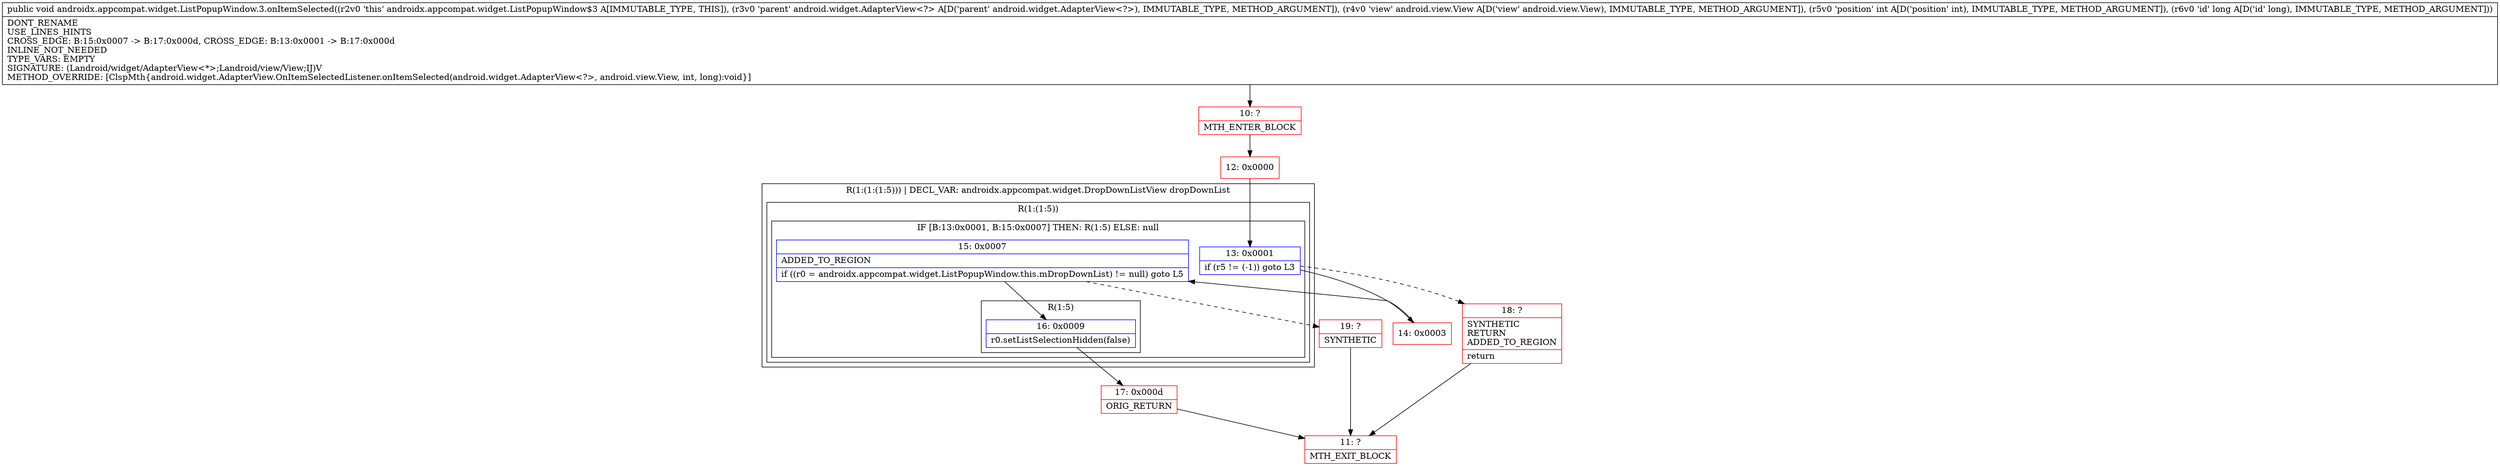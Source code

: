 digraph "CFG forandroidx.appcompat.widget.ListPopupWindow.3.onItemSelected(Landroid\/widget\/AdapterView;Landroid\/view\/View;IJ)V" {
subgraph cluster_Region_529093185 {
label = "R(1:(1:(1:5))) | DECL_VAR: androidx.appcompat.widget.DropDownListView dropDownList\l";
node [shape=record,color=blue];
subgraph cluster_Region_1597269730 {
label = "R(1:(1:5))";
node [shape=record,color=blue];
subgraph cluster_IfRegion_1842287538 {
label = "IF [B:13:0x0001, B:15:0x0007] THEN: R(1:5) ELSE: null";
node [shape=record,color=blue];
Node_13 [shape=record,label="{13\:\ 0x0001|if (r5 != (\-1)) goto L3\l}"];
Node_15 [shape=record,label="{15\:\ 0x0007|ADDED_TO_REGION\l|if ((r0 = androidx.appcompat.widget.ListPopupWindow.this.mDropDownList) != null) goto L5\l}"];
subgraph cluster_Region_857732033 {
label = "R(1:5)";
node [shape=record,color=blue];
Node_16 [shape=record,label="{16\:\ 0x0009|r0.setListSelectionHidden(false)\l}"];
}
}
}
}
Node_10 [shape=record,color=red,label="{10\:\ ?|MTH_ENTER_BLOCK\l}"];
Node_12 [shape=record,color=red,label="{12\:\ 0x0000}"];
Node_14 [shape=record,color=red,label="{14\:\ 0x0003}"];
Node_17 [shape=record,color=red,label="{17\:\ 0x000d|ORIG_RETURN\l}"];
Node_11 [shape=record,color=red,label="{11\:\ ?|MTH_EXIT_BLOCK\l}"];
Node_19 [shape=record,color=red,label="{19\:\ ?|SYNTHETIC\l}"];
Node_18 [shape=record,color=red,label="{18\:\ ?|SYNTHETIC\lRETURN\lADDED_TO_REGION\l|return\l}"];
MethodNode[shape=record,label="{public void androidx.appcompat.widget.ListPopupWindow.3.onItemSelected((r2v0 'this' androidx.appcompat.widget.ListPopupWindow$3 A[IMMUTABLE_TYPE, THIS]), (r3v0 'parent' android.widget.AdapterView\<?\> A[D('parent' android.widget.AdapterView\<?\>), IMMUTABLE_TYPE, METHOD_ARGUMENT]), (r4v0 'view' android.view.View A[D('view' android.view.View), IMMUTABLE_TYPE, METHOD_ARGUMENT]), (r5v0 'position' int A[D('position' int), IMMUTABLE_TYPE, METHOD_ARGUMENT]), (r6v0 'id' long A[D('id' long), IMMUTABLE_TYPE, METHOD_ARGUMENT]))  | DONT_RENAME\lUSE_LINES_HINTS\lCROSS_EDGE: B:15:0x0007 \-\> B:17:0x000d, CROSS_EDGE: B:13:0x0001 \-\> B:17:0x000d\lINLINE_NOT_NEEDED\lTYPE_VARS: EMPTY\lSIGNATURE: (Landroid\/widget\/AdapterView\<*\>;Landroid\/view\/View;IJ)V\lMETHOD_OVERRIDE: [ClspMth\{android.widget.AdapterView.OnItemSelectedListener.onItemSelected(android.widget.AdapterView\<?\>, android.view.View, int, long):void\}]\l}"];
MethodNode -> Node_10;Node_13 -> Node_14;
Node_13 -> Node_18[style=dashed];
Node_15 -> Node_16;
Node_15 -> Node_19[style=dashed];
Node_16 -> Node_17;
Node_10 -> Node_12;
Node_12 -> Node_13;
Node_14 -> Node_15;
Node_17 -> Node_11;
Node_19 -> Node_11;
Node_18 -> Node_11;
}

